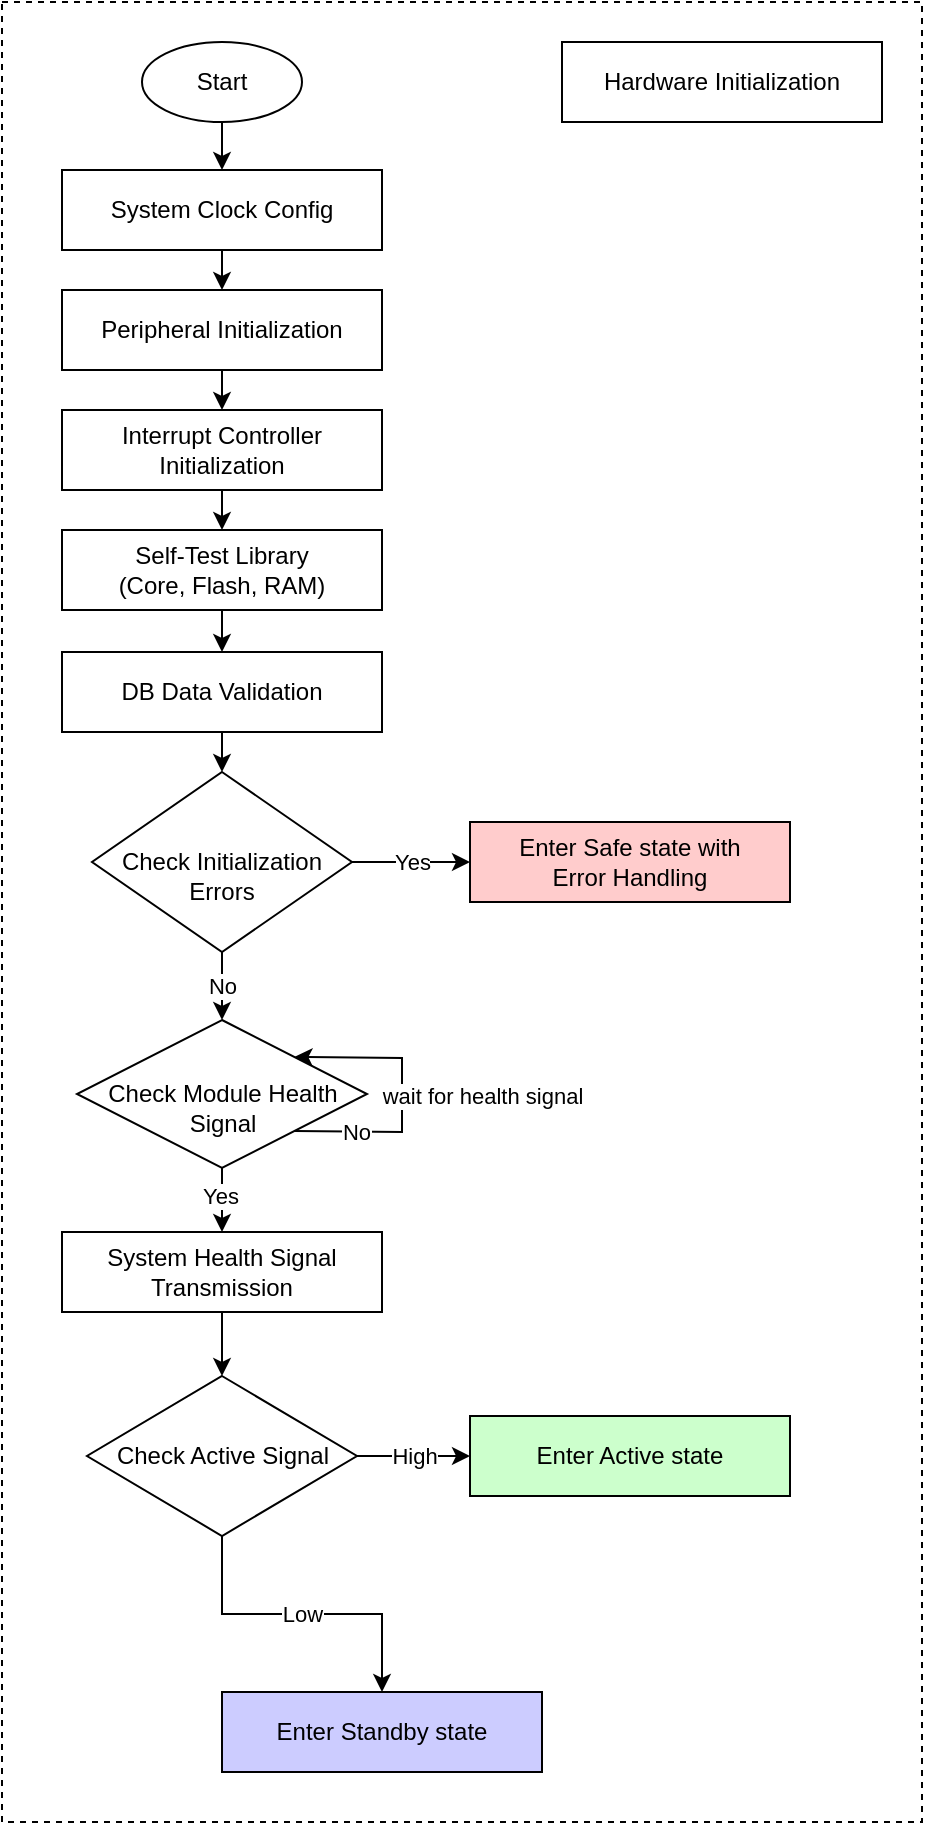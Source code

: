 <mxfile version="24.6.4" type="github" pages="2">
  <diagram id="duEuhVmTifR8uVSq0GCO" name="FCPU_Initialization_Flowchart00">
    <mxGraphModel dx="904" dy="580" grid="1" gridSize="10" guides="1" tooltips="1" connect="1" arrows="1" fold="1" page="1" pageScale="1" pageWidth="827" pageHeight="1169" math="0" shadow="0">
      <root>
        <mxCell id="0" />
        <mxCell id="1" parent="0" />
        <mxCell id="4KVKQg5MsNUxnPHz3nY--8" value="" style="rounded=0;whiteSpace=wrap;html=1;dashed=1;fillColor=default;noLabel=0;movable=1;movableLabel=0;" parent="1" vertex="1">
          <mxGeometry x="70" width="460" height="910" as="geometry" />
        </mxCell>
        <mxCell id="AGXvdr6b80jKfFNYbc4D-1" value="Start" style="ellipse;whiteSpace=wrap;html=1;aspect=fixed;" parent="1" vertex="1">
          <mxGeometry x="140" y="20" width="80" height="40" as="geometry" />
        </mxCell>
        <mxCell id="AGXvdr6b80jKfFNYbc4D-2" value="Hardware Initialization" style="rounded=0;whiteSpace=wrap;html=1;" parent="1" vertex="1">
          <mxGeometry x="350" y="20" width="160" height="40" as="geometry" />
        </mxCell>
        <mxCell id="AGXvdr6b80jKfFNYbc4D-3" value="System Clock Config" style="rounded=0;whiteSpace=wrap;html=1;" parent="1" vertex="1">
          <mxGeometry x="100" y="84" width="160" height="40" as="geometry" />
        </mxCell>
        <mxCell id="AGXvdr6b80jKfFNYbc4D-4" value="Peripheral Initialization" style="rounded=0;whiteSpace=wrap;html=1;" parent="1" vertex="1">
          <mxGeometry x="100" y="144" width="160" height="40" as="geometry" />
        </mxCell>
        <mxCell id="AGXvdr6b80jKfFNYbc4D-5" value="Interrupt Controller Initialization" style="rounded=0;whiteSpace=wrap;html=1;" parent="1" vertex="1">
          <mxGeometry x="100" y="204" width="160" height="40" as="geometry" />
        </mxCell>
        <mxCell id="AGXvdr6b80jKfFNYbc4D-6" value="Self-Test Library&lt;div&gt;(Core, Flash, RAM)&lt;/div&gt;" style="rounded=0;whiteSpace=wrap;html=1;" parent="1" vertex="1">
          <mxGeometry x="100" y="264" width="160" height="40" as="geometry" />
        </mxCell>
        <mxCell id="AGXvdr6b80jKfFNYbc4D-10" value="DB Data Validation" style="rounded=0;whiteSpace=wrap;html=1;" parent="1" vertex="1">
          <mxGeometry x="100" y="325" width="160" height="40" as="geometry" />
        </mxCell>
        <mxCell id="AGXvdr6b80jKfFNYbc4D-11" value="&lt;div&gt;&lt;br&gt;&lt;/div&gt;Check Initialization Errors" style="rhombus;whiteSpace=wrap;html=1;" parent="1" vertex="1">
          <mxGeometry x="115" y="385" width="130" height="90" as="geometry" />
        </mxCell>
        <mxCell id="AGXvdr6b80jKfFNYbc4D-12" value="Enter Safe state with&lt;div&gt;Error Handling&lt;/div&gt;" style="rounded=0;whiteSpace=wrap;html=1;fillColor=#ffcccc;" parent="1" vertex="1">
          <mxGeometry x="304" y="410" width="160" height="40" as="geometry" />
        </mxCell>
        <mxCell id="AGXvdr6b80jKfFNYbc4D-14" value="System Health Signal Transmission" style="rounded=0;whiteSpace=wrap;html=1;" parent="1" vertex="1">
          <mxGeometry x="100" y="615" width="160" height="40" as="geometry" />
        </mxCell>
        <mxCell id="AGXvdr6b80jKfFNYbc4D-15" value="Check Active Signal" style="rhombus;whiteSpace=wrap;html=1;" parent="1" vertex="1">
          <mxGeometry x="112.5" y="687" width="135" height="80" as="geometry" />
        </mxCell>
        <mxCell id="AGXvdr6b80jKfFNYbc4D-16" value="Enter Active state" style="rounded=0;whiteSpace=wrap;html=1;fillColor=#ccffcc;" parent="1" vertex="1">
          <mxGeometry x="304" y="707" width="160" height="40" as="geometry" />
        </mxCell>
        <mxCell id="AGXvdr6b80jKfFNYbc4D-17" value="Enter Standby state" style="rounded=0;whiteSpace=wrap;html=1;fillColor=#ccccff;" parent="1" vertex="1">
          <mxGeometry x="180" y="845" width="160" height="40" as="geometry" />
        </mxCell>
        <mxCell id="AGXvdr6b80jKfFNYbc4D-19" style="exitX=0.5;exitY=1;exitDx=0;exitDy=0;" parent="1" source="AGXvdr6b80jKfFNYbc4D-1" target="AGXvdr6b80jKfFNYbc4D-3" edge="1">
          <mxGeometry relative="1" as="geometry" />
        </mxCell>
        <mxCell id="AGXvdr6b80jKfFNYbc4D-20" parent="1" source="AGXvdr6b80jKfFNYbc4D-3" target="AGXvdr6b80jKfFNYbc4D-4" edge="1">
          <mxGeometry relative="1" as="geometry" />
        </mxCell>
        <mxCell id="AGXvdr6b80jKfFNYbc4D-21" parent="1" source="AGXvdr6b80jKfFNYbc4D-4" target="AGXvdr6b80jKfFNYbc4D-5" edge="1">
          <mxGeometry relative="1" as="geometry" />
        </mxCell>
        <mxCell id="AGXvdr6b80jKfFNYbc4D-22" parent="1" source="AGXvdr6b80jKfFNYbc4D-5" target="AGXvdr6b80jKfFNYbc4D-6" edge="1">
          <mxGeometry relative="1" as="geometry" />
        </mxCell>
        <mxCell id="AGXvdr6b80jKfFNYbc4D-23" style="entryX=0.5;entryY=0;entryDx=0;entryDy=0;" parent="1" source="AGXvdr6b80jKfFNYbc4D-6" target="AGXvdr6b80jKfFNYbc4D-10" edge="1">
          <mxGeometry relative="1" as="geometry">
            <mxPoint x="180" y="324" as="targetPoint" />
          </mxGeometry>
        </mxCell>
        <mxCell id="AGXvdr6b80jKfFNYbc4D-27" parent="1" source="AGXvdr6b80jKfFNYbc4D-10" target="AGXvdr6b80jKfFNYbc4D-11" edge="1">
          <mxGeometry relative="1" as="geometry" />
        </mxCell>
        <mxCell id="AGXvdr6b80jKfFNYbc4D-28" style="exitX=0.5;exitY=1;exitDx=0;exitDy=0;" parent="1" source="AGXvdr6b80jKfFNYbc4D-35" target="AGXvdr6b80jKfFNYbc4D-14" edge="1">
          <mxGeometry relative="1" as="geometry">
            <mxPoint x="175" y="614" as="sourcePoint" />
          </mxGeometry>
        </mxCell>
        <mxCell id="_83IW62CXTp7iJBFH6CD-1" value="Yes" style="edgeLabel;html=1;align=center;verticalAlign=middle;resizable=0;points=[];" vertex="1" connectable="0" parent="AGXvdr6b80jKfFNYbc4D-28">
          <mxGeometry x="-0.125" y="-1" relative="1" as="geometry">
            <mxPoint as="offset" />
          </mxGeometry>
        </mxCell>
        <mxCell id="AGXvdr6b80jKfFNYbc4D-29" parent="1" source="AGXvdr6b80jKfFNYbc4D-14" target="AGXvdr6b80jKfFNYbc4D-15" edge="1">
          <mxGeometry relative="1" as="geometry" />
        </mxCell>
        <mxCell id="AGXvdr6b80jKfFNYbc4D-30" value="No" style="edgeStyle=orthogonalEdgeStyle;rounded=0;orthogonalLoop=1;jettySize=auto;html=1;entryX=0.5;entryY=0;entryDx=0;entryDy=0;" parent="1" source="AGXvdr6b80jKfFNYbc4D-11" target="AGXvdr6b80jKfFNYbc4D-35" edge="1">
          <mxGeometry relative="1" as="geometry">
            <mxPoint x="180" y="510" as="targetPoint" />
          </mxGeometry>
        </mxCell>
        <mxCell id="AGXvdr6b80jKfFNYbc4D-31" value="Yes" style="edgeStyle=orthogonalEdgeStyle;rounded=0;orthogonalLoop=1;jettySize=auto;html=1;exitX=1;exitY=0.5;exitDx=0;exitDy=0;entryX=0;entryY=0.5;entryDx=0;entryDy=0;" parent="1" source="AGXvdr6b80jKfFNYbc4D-11" target="AGXvdr6b80jKfFNYbc4D-12" edge="1">
          <mxGeometry relative="1" as="geometry">
            <mxPoint x="200" y="435" as="sourcePoint" />
            <mxPoint x="360" y="415" as="targetPoint" />
          </mxGeometry>
        </mxCell>
        <mxCell id="AGXvdr6b80jKfFNYbc4D-32" value="High" style="edgeStyle=orthogonalEdgeStyle;rounded=0;orthogonalLoop=1;jettySize=auto;html=1;" parent="1" source="AGXvdr6b80jKfFNYbc4D-15" target="AGXvdr6b80jKfFNYbc4D-16" edge="1">
          <mxGeometry relative="1" as="geometry" />
        </mxCell>
        <mxCell id="AGXvdr6b80jKfFNYbc4D-33" value="Low" style="edgeStyle=orthogonalEdgeStyle;rounded=0;orthogonalLoop=1;jettySize=auto;html=1;" parent="1" source="AGXvdr6b80jKfFNYbc4D-15" target="AGXvdr6b80jKfFNYbc4D-17" edge="1">
          <mxGeometry relative="1" as="geometry" />
        </mxCell>
        <mxCell id="AGXvdr6b80jKfFNYbc4D-35" value="&lt;div&gt;&lt;br&gt;&lt;/div&gt;Check Module Health&lt;div&gt;Signal&lt;/div&gt;" style="rhombus;whiteSpace=wrap;html=1;" parent="1" vertex="1">
          <mxGeometry x="107.5" y="509" width="145" height="74" as="geometry" />
        </mxCell>
        <mxCell id="AGXvdr6b80jKfFNYbc4D-37" value="" style="endArrow=classic;html=1;rounded=0;exitX=1;exitY=1;exitDx=0;exitDy=0;entryX=1;entryY=0;entryDx=0;entryDy=0;" parent="1" source="AGXvdr6b80jKfFNYbc4D-35" target="AGXvdr6b80jKfFNYbc4D-35" edge="1">
          <mxGeometry relative="1" as="geometry">
            <mxPoint x="330" y="549" as="sourcePoint" />
            <mxPoint x="400" y="589" as="targetPoint" />
            <Array as="points">
              <mxPoint x="270" y="565" />
              <mxPoint x="270" y="528" />
            </Array>
          </mxGeometry>
        </mxCell>
        <mxCell id="4KVKQg5MsNUxnPHz3nY--6" value="wait for health signal" style="edgeLabel;html=1;align=center;verticalAlign=middle;resizable=0;points=[];" parent="AGXvdr6b80jKfFNYbc4D-37" vertex="1" connectable="0">
          <mxGeometry x="-0.007" y="1" relative="1" as="geometry">
            <mxPoint x="41" y="-1" as="offset" />
          </mxGeometry>
        </mxCell>
        <mxCell id="_83IW62CXTp7iJBFH6CD-2" value="No" style="edgeLabel;html=1;align=center;verticalAlign=middle;resizable=0;points=[];" vertex="1" connectable="0" parent="AGXvdr6b80jKfFNYbc4D-37">
          <mxGeometry x="-0.574" relative="1" as="geometry">
            <mxPoint as="offset" />
          </mxGeometry>
        </mxCell>
      </root>
    </mxGraphModel>
  </diagram>
  <diagram name="페이지-1" id="Bc_MBV7rvPYX8EA2BMt5">
    <mxGraphModel dx="2213" dy="1954" grid="1" gridSize="10" guides="1" tooltips="1" connect="1" arrows="1" fold="1" page="1" pageScale="1" pageWidth="827" pageHeight="1169" math="0" shadow="0">
      <root>
        <mxCell id="0" />
        <mxCell id="1" parent="0" />
        <mxCell id="2" value="시작" style="ellipse;aspect=fixed;strokeWidth=2;whiteSpace=wrap;" parent="1" vertex="1">
          <mxGeometry x="-545" y="-1120" width="47" height="47" as="geometry" />
        </mxCell>
        <mxCell id="3" value="전원 인가" style="rhombus;strokeWidth=2;whiteSpace=wrap;" parent="1" vertex="1">
          <mxGeometry x="-580" y="-1040" width="118" height="90" as="geometry" />
        </mxCell>
        <mxCell id="4" value="시작 초기화" style="whiteSpace=wrap;strokeWidth=2;" parent="1" vertex="1">
          <mxGeometry x="-571" y="-922" width="100" height="34" as="geometry" />
        </mxCell>
        <mxCell id="5" value="클럭 옵션 설정" style="rhombus;strokeWidth=2;whiteSpace=wrap;" parent="1" vertex="1">
          <mxGeometry x="-599" y="-857" width="155" height="101" as="geometry" />
        </mxCell>
        <mxCell id="6" value="외부 주변장치 인터페이스 확인" style="whiteSpace=wrap;strokeWidth=2;" parent="1" vertex="1">
          <mxGeometry x="-640" y="-720" width="237" height="34" as="geometry" />
        </mxCell>
        <mxCell id="7" value="메모리 인터페이스 확인" style="whiteSpace=wrap;strokeWidth=2;" parent="1" vertex="1">
          <mxGeometry x="-614" y="-646" width="185" height="34" as="geometry" />
        </mxCell>
        <mxCell id="8" value="인터럽트 컨트롤러 초기화" style="whiteSpace=wrap;strokeWidth=2;" parent="1" vertex="1">
          <mxGeometry x="-622" y="-572" width="201" height="34" as="geometry" />
        </mxCell>
        <mxCell id="9" value="타이머 초기화" style="whiteSpace=wrap;strokeWidth=2;" parent="1" vertex="1">
          <mxGeometry x="-579" y="-499" width="116" height="34" as="geometry" />
        </mxCell>
        <mxCell id="10" value="UART 초기화" style="whiteSpace=wrap;strokeWidth=2;" parent="1" vertex="1">
          <mxGeometry x="-574" y="-425" width="105" height="34" as="geometry" />
        </mxCell>
        <mxCell id="15" value="디바이스 초기화 완료" style="whiteSpace=wrap;strokeWidth=2;" parent="1" vertex="1">
          <mxGeometry x="-605.5" y="-350" width="169" height="34" as="geometry" />
        </mxCell>
        <mxCell id="16" value="" style="curved=1;startArrow=none;endArrow=block;exitX=0.5;exitY=1;entryX=0.5;entryY=0;" parent="1" source="2" target="3" edge="1">
          <mxGeometry relative="1" as="geometry">
            <Array as="points" />
          </mxGeometry>
        </mxCell>
        <mxCell id="17" value="" style="curved=1;startArrow=none;endArrow=block;exitX=0.5;exitY=1;entryX=0.5;entryY=-0.01;" parent="1" source="3" target="4" edge="1">
          <mxGeometry relative="1" as="geometry">
            <Array as="points" />
          </mxGeometry>
        </mxCell>
        <mxCell id="18" value="" style="curved=1;startArrow=none;endArrow=block;exitX=0.5;exitY=0.99;entryX=0.5;entryY=0;" parent="1" source="4" target="5" edge="1">
          <mxGeometry relative="1" as="geometry">
            <Array as="points" />
          </mxGeometry>
        </mxCell>
        <mxCell id="19" value="" style="curved=1;startArrow=none;endArrow=block;exitX=0.5;exitY=1;entryX=0.5;entryY=0.01;" parent="1" source="5" target="6" edge="1">
          <mxGeometry relative="1" as="geometry">
            <Array as="points" />
          </mxGeometry>
        </mxCell>
        <mxCell id="20" value="" style="curved=1;startArrow=none;endArrow=block;exitX=0.5;exitY=1.01;entryX=0.5;entryY=0.01;" parent="1" source="6" target="7" edge="1">
          <mxGeometry relative="1" as="geometry">
            <Array as="points" />
          </mxGeometry>
        </mxCell>
        <mxCell id="21" value="" style="curved=1;startArrow=none;endArrow=block;exitX=0.5;exitY=1.01;entryX=0.5;entryY=0.01;" parent="1" source="7" target="8" edge="1">
          <mxGeometry relative="1" as="geometry">
            <Array as="points" />
          </mxGeometry>
        </mxCell>
        <mxCell id="22" value="" style="curved=1;startArrow=none;endArrow=block;exitX=0.5;exitY=1.01;entryX=0.5;entryY=0.01;" parent="1" source="8" target="9" edge="1">
          <mxGeometry relative="1" as="geometry">
            <Array as="points" />
          </mxGeometry>
        </mxCell>
        <mxCell id="23" value="" style="curved=1;startArrow=none;endArrow=block;exitX=0.5;exitY=1.01;entryX=0.5;entryY=0.01;" parent="1" source="9" target="10" edge="1">
          <mxGeometry relative="1" as="geometry">
            <Array as="points" />
          </mxGeometry>
        </mxCell>
        <mxCell id="24" value="" style="curved=1;startArrow=none;endArrow=block;exitX=0.5;exitY=1.01;entryX=0.5;entryY=0;entryDx=0;entryDy=0;" parent="1" source="10" target="15" edge="1">
          <mxGeometry relative="1" as="geometry">
            <Array as="points" />
            <mxPoint x="-521" y="-341" as="targetPoint" />
          </mxGeometry>
        </mxCell>
      </root>
    </mxGraphModel>
  </diagram>
</mxfile>
